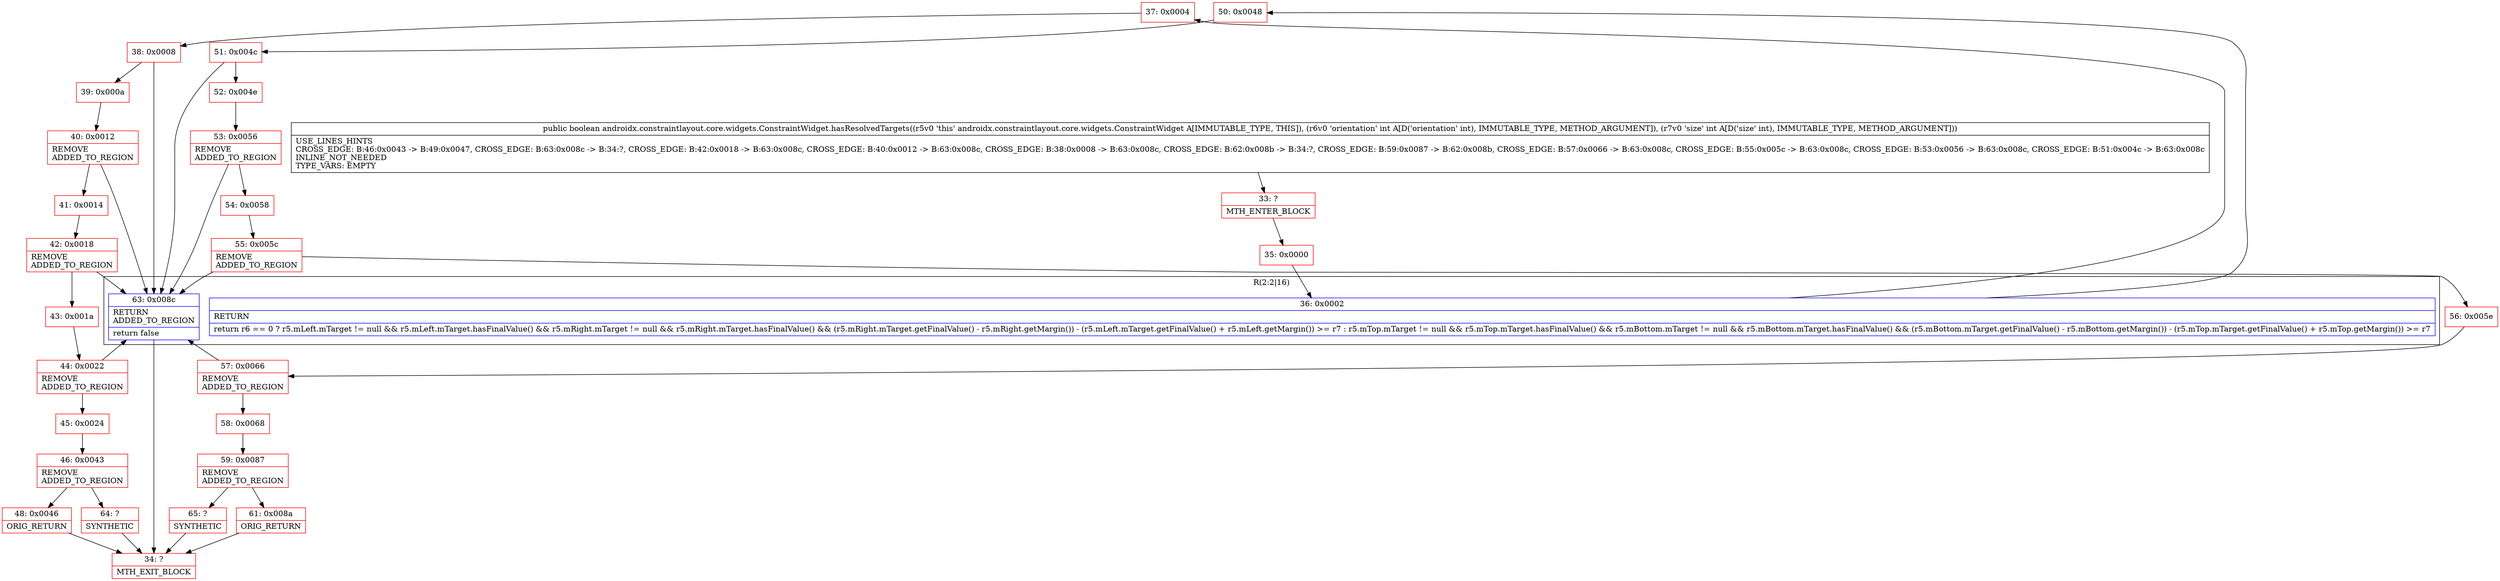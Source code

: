 digraph "CFG forandroidx.constraintlayout.core.widgets.ConstraintWidget.hasResolvedTargets(II)Z" {
subgraph cluster_Region_1760463533 {
label = "R(2:2|16)";
node [shape=record,color=blue];
Node_36 [shape=record,label="{36\:\ 0x0002|RETURN\l|return r6 == 0 ? r5.mLeft.mTarget != null && r5.mLeft.mTarget.hasFinalValue() && r5.mRight.mTarget != null && r5.mRight.mTarget.hasFinalValue() && (r5.mRight.mTarget.getFinalValue() \- r5.mRight.getMargin()) \- (r5.mLeft.mTarget.getFinalValue() + r5.mLeft.getMargin()) \>= r7 : r5.mTop.mTarget != null && r5.mTop.mTarget.hasFinalValue() && r5.mBottom.mTarget != null && r5.mBottom.mTarget.hasFinalValue() && (r5.mBottom.mTarget.getFinalValue() \- r5.mBottom.getMargin()) \- (r5.mTop.mTarget.getFinalValue() + r5.mTop.getMargin()) \>= r7\l}"];
Node_63 [shape=record,label="{63\:\ 0x008c|RETURN\lADDED_TO_REGION\l|return false\l}"];
}
Node_33 [shape=record,color=red,label="{33\:\ ?|MTH_ENTER_BLOCK\l}"];
Node_35 [shape=record,color=red,label="{35\:\ 0x0000}"];
Node_37 [shape=record,color=red,label="{37\:\ 0x0004}"];
Node_38 [shape=record,color=red,label="{38\:\ 0x0008}"];
Node_39 [shape=record,color=red,label="{39\:\ 0x000a}"];
Node_40 [shape=record,color=red,label="{40\:\ 0x0012|REMOVE\lADDED_TO_REGION\l}"];
Node_41 [shape=record,color=red,label="{41\:\ 0x0014}"];
Node_42 [shape=record,color=red,label="{42\:\ 0x0018|REMOVE\lADDED_TO_REGION\l}"];
Node_43 [shape=record,color=red,label="{43\:\ 0x001a}"];
Node_44 [shape=record,color=red,label="{44\:\ 0x0022|REMOVE\lADDED_TO_REGION\l}"];
Node_45 [shape=record,color=red,label="{45\:\ 0x0024}"];
Node_46 [shape=record,color=red,label="{46\:\ 0x0043|REMOVE\lADDED_TO_REGION\l}"];
Node_48 [shape=record,color=red,label="{48\:\ 0x0046|ORIG_RETURN\l}"];
Node_34 [shape=record,color=red,label="{34\:\ ?|MTH_EXIT_BLOCK\l}"];
Node_64 [shape=record,color=red,label="{64\:\ ?|SYNTHETIC\l}"];
Node_50 [shape=record,color=red,label="{50\:\ 0x0048}"];
Node_51 [shape=record,color=red,label="{51\:\ 0x004c}"];
Node_52 [shape=record,color=red,label="{52\:\ 0x004e}"];
Node_53 [shape=record,color=red,label="{53\:\ 0x0056|REMOVE\lADDED_TO_REGION\l}"];
Node_54 [shape=record,color=red,label="{54\:\ 0x0058}"];
Node_55 [shape=record,color=red,label="{55\:\ 0x005c|REMOVE\lADDED_TO_REGION\l}"];
Node_56 [shape=record,color=red,label="{56\:\ 0x005e}"];
Node_57 [shape=record,color=red,label="{57\:\ 0x0066|REMOVE\lADDED_TO_REGION\l}"];
Node_58 [shape=record,color=red,label="{58\:\ 0x0068}"];
Node_59 [shape=record,color=red,label="{59\:\ 0x0087|REMOVE\lADDED_TO_REGION\l}"];
Node_61 [shape=record,color=red,label="{61\:\ 0x008a|ORIG_RETURN\l}"];
Node_65 [shape=record,color=red,label="{65\:\ ?|SYNTHETIC\l}"];
MethodNode[shape=record,label="{public boolean androidx.constraintlayout.core.widgets.ConstraintWidget.hasResolvedTargets((r5v0 'this' androidx.constraintlayout.core.widgets.ConstraintWidget A[IMMUTABLE_TYPE, THIS]), (r6v0 'orientation' int A[D('orientation' int), IMMUTABLE_TYPE, METHOD_ARGUMENT]), (r7v0 'size' int A[D('size' int), IMMUTABLE_TYPE, METHOD_ARGUMENT]))  | USE_LINES_HINTS\lCROSS_EDGE: B:46:0x0043 \-\> B:49:0x0047, CROSS_EDGE: B:63:0x008c \-\> B:34:?, CROSS_EDGE: B:42:0x0018 \-\> B:63:0x008c, CROSS_EDGE: B:40:0x0012 \-\> B:63:0x008c, CROSS_EDGE: B:38:0x0008 \-\> B:63:0x008c, CROSS_EDGE: B:62:0x008b \-\> B:34:?, CROSS_EDGE: B:59:0x0087 \-\> B:62:0x008b, CROSS_EDGE: B:57:0x0066 \-\> B:63:0x008c, CROSS_EDGE: B:55:0x005c \-\> B:63:0x008c, CROSS_EDGE: B:53:0x0056 \-\> B:63:0x008c, CROSS_EDGE: B:51:0x004c \-\> B:63:0x008c\lINLINE_NOT_NEEDED\lTYPE_VARS: EMPTY\l}"];
MethodNode -> Node_33;Node_36 -> Node_37;
Node_36 -> Node_50;
Node_63 -> Node_34;
Node_33 -> Node_35;
Node_35 -> Node_36;
Node_37 -> Node_38;
Node_38 -> Node_39;
Node_38 -> Node_63;
Node_39 -> Node_40;
Node_40 -> Node_41;
Node_40 -> Node_63;
Node_41 -> Node_42;
Node_42 -> Node_43;
Node_42 -> Node_63;
Node_43 -> Node_44;
Node_44 -> Node_45;
Node_44 -> Node_63;
Node_45 -> Node_46;
Node_46 -> Node_48;
Node_46 -> Node_64;
Node_48 -> Node_34;
Node_64 -> Node_34;
Node_50 -> Node_51;
Node_51 -> Node_52;
Node_51 -> Node_63;
Node_52 -> Node_53;
Node_53 -> Node_54;
Node_53 -> Node_63;
Node_54 -> Node_55;
Node_55 -> Node_56;
Node_55 -> Node_63;
Node_56 -> Node_57;
Node_57 -> Node_58;
Node_57 -> Node_63;
Node_58 -> Node_59;
Node_59 -> Node_61;
Node_59 -> Node_65;
Node_61 -> Node_34;
Node_65 -> Node_34;
}


